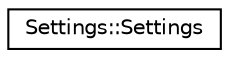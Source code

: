 digraph G
{
  edge [fontname="Helvetica",fontsize="10",labelfontname="Helvetica",labelfontsize="10"];
  node [fontname="Helvetica",fontsize="10",shape=record];
  rankdir="LR";
  Node1 [label="Settings::Settings",height=0.2,width=0.4,color="black", fillcolor="white", style="filled",URL="$class_settings_1_1_settings.html"];
}
